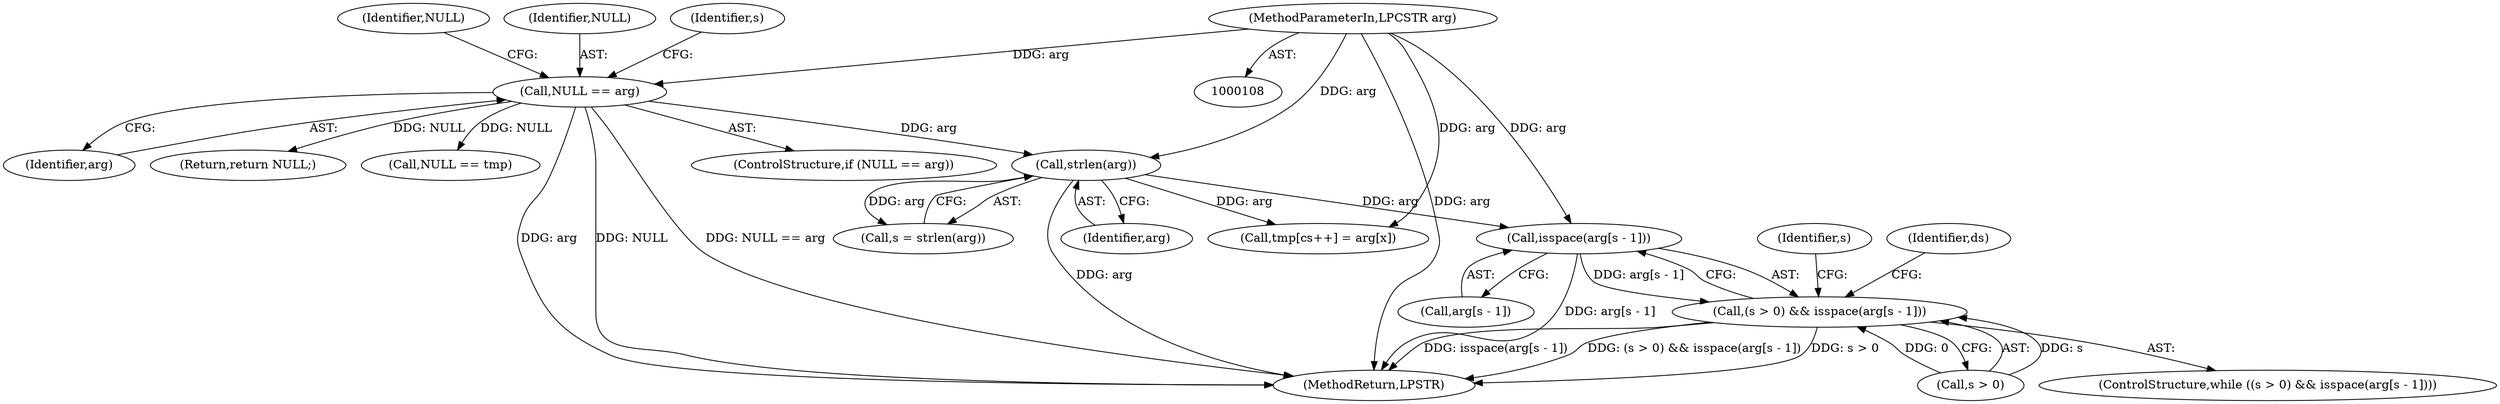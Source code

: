 digraph "0_FreeRDP_fc80ab45621bd966f70594c0b7393ec005a94007@array" {
"1000139" [label="(Call,isspace(arg[s - 1]))"];
"1000132" [label="(Call,strlen(arg))"];
"1000125" [label="(Call,NULL == arg)"];
"1000109" [label="(MethodParameterIn,LPCSTR arg)"];
"1000135" [label="(Call,(s > 0) && isspace(arg[s - 1]))"];
"1000146" [label="(Identifier,s)"];
"1000125" [label="(Call,NULL == arg)"];
"1000124" [label="(ControlStructure,if (NULL == arg))"];
"1000130" [label="(Call,s = strlen(arg))"];
"1000140" [label="(Call,arg[s - 1])"];
"1000148" [label="(Identifier,ds)"];
"1000127" [label="(Identifier,arg)"];
"1000504" [label="(MethodReturn,LPSTR)"];
"1000126" [label="(Identifier,NULL)"];
"1000128" [label="(Return,return NULL;)"];
"1000135" [label="(Call,(s > 0) && isspace(arg[s - 1]))"];
"1000139" [label="(Call,isspace(arg[s - 1]))"];
"1000486" [label="(Call,tmp[cs++] = arg[x])"];
"1000136" [label="(Call,s > 0)"];
"1000165" [label="(Call,NULL == tmp)"];
"1000131" [label="(Identifier,s)"];
"1000132" [label="(Call,strlen(arg))"];
"1000133" [label="(Identifier,arg)"];
"1000109" [label="(MethodParameterIn,LPCSTR arg)"];
"1000134" [label="(ControlStructure,while ((s > 0) && isspace(arg[s - 1])))"];
"1000129" [label="(Identifier,NULL)"];
"1000139" -> "1000135"  [label="AST: "];
"1000139" -> "1000140"  [label="CFG: "];
"1000140" -> "1000139"  [label="AST: "];
"1000135" -> "1000139"  [label="CFG: "];
"1000139" -> "1000504"  [label="DDG: arg[s - 1]"];
"1000139" -> "1000135"  [label="DDG: arg[s - 1]"];
"1000132" -> "1000139"  [label="DDG: arg"];
"1000109" -> "1000139"  [label="DDG: arg"];
"1000132" -> "1000130"  [label="AST: "];
"1000132" -> "1000133"  [label="CFG: "];
"1000133" -> "1000132"  [label="AST: "];
"1000130" -> "1000132"  [label="CFG: "];
"1000132" -> "1000504"  [label="DDG: arg"];
"1000132" -> "1000130"  [label="DDG: arg"];
"1000125" -> "1000132"  [label="DDG: arg"];
"1000109" -> "1000132"  [label="DDG: arg"];
"1000132" -> "1000486"  [label="DDG: arg"];
"1000125" -> "1000124"  [label="AST: "];
"1000125" -> "1000127"  [label="CFG: "];
"1000126" -> "1000125"  [label="AST: "];
"1000127" -> "1000125"  [label="AST: "];
"1000129" -> "1000125"  [label="CFG: "];
"1000131" -> "1000125"  [label="CFG: "];
"1000125" -> "1000504"  [label="DDG: NULL"];
"1000125" -> "1000504"  [label="DDG: NULL == arg"];
"1000125" -> "1000504"  [label="DDG: arg"];
"1000109" -> "1000125"  [label="DDG: arg"];
"1000125" -> "1000128"  [label="DDG: NULL"];
"1000125" -> "1000165"  [label="DDG: NULL"];
"1000109" -> "1000108"  [label="AST: "];
"1000109" -> "1000504"  [label="DDG: arg"];
"1000109" -> "1000486"  [label="DDG: arg"];
"1000135" -> "1000134"  [label="AST: "];
"1000135" -> "1000136"  [label="CFG: "];
"1000136" -> "1000135"  [label="AST: "];
"1000146" -> "1000135"  [label="CFG: "];
"1000148" -> "1000135"  [label="CFG: "];
"1000135" -> "1000504"  [label="DDG: isspace(arg[s - 1])"];
"1000135" -> "1000504"  [label="DDG: (s > 0) && isspace(arg[s - 1])"];
"1000135" -> "1000504"  [label="DDG: s > 0"];
"1000136" -> "1000135"  [label="DDG: s"];
"1000136" -> "1000135"  [label="DDG: 0"];
}
